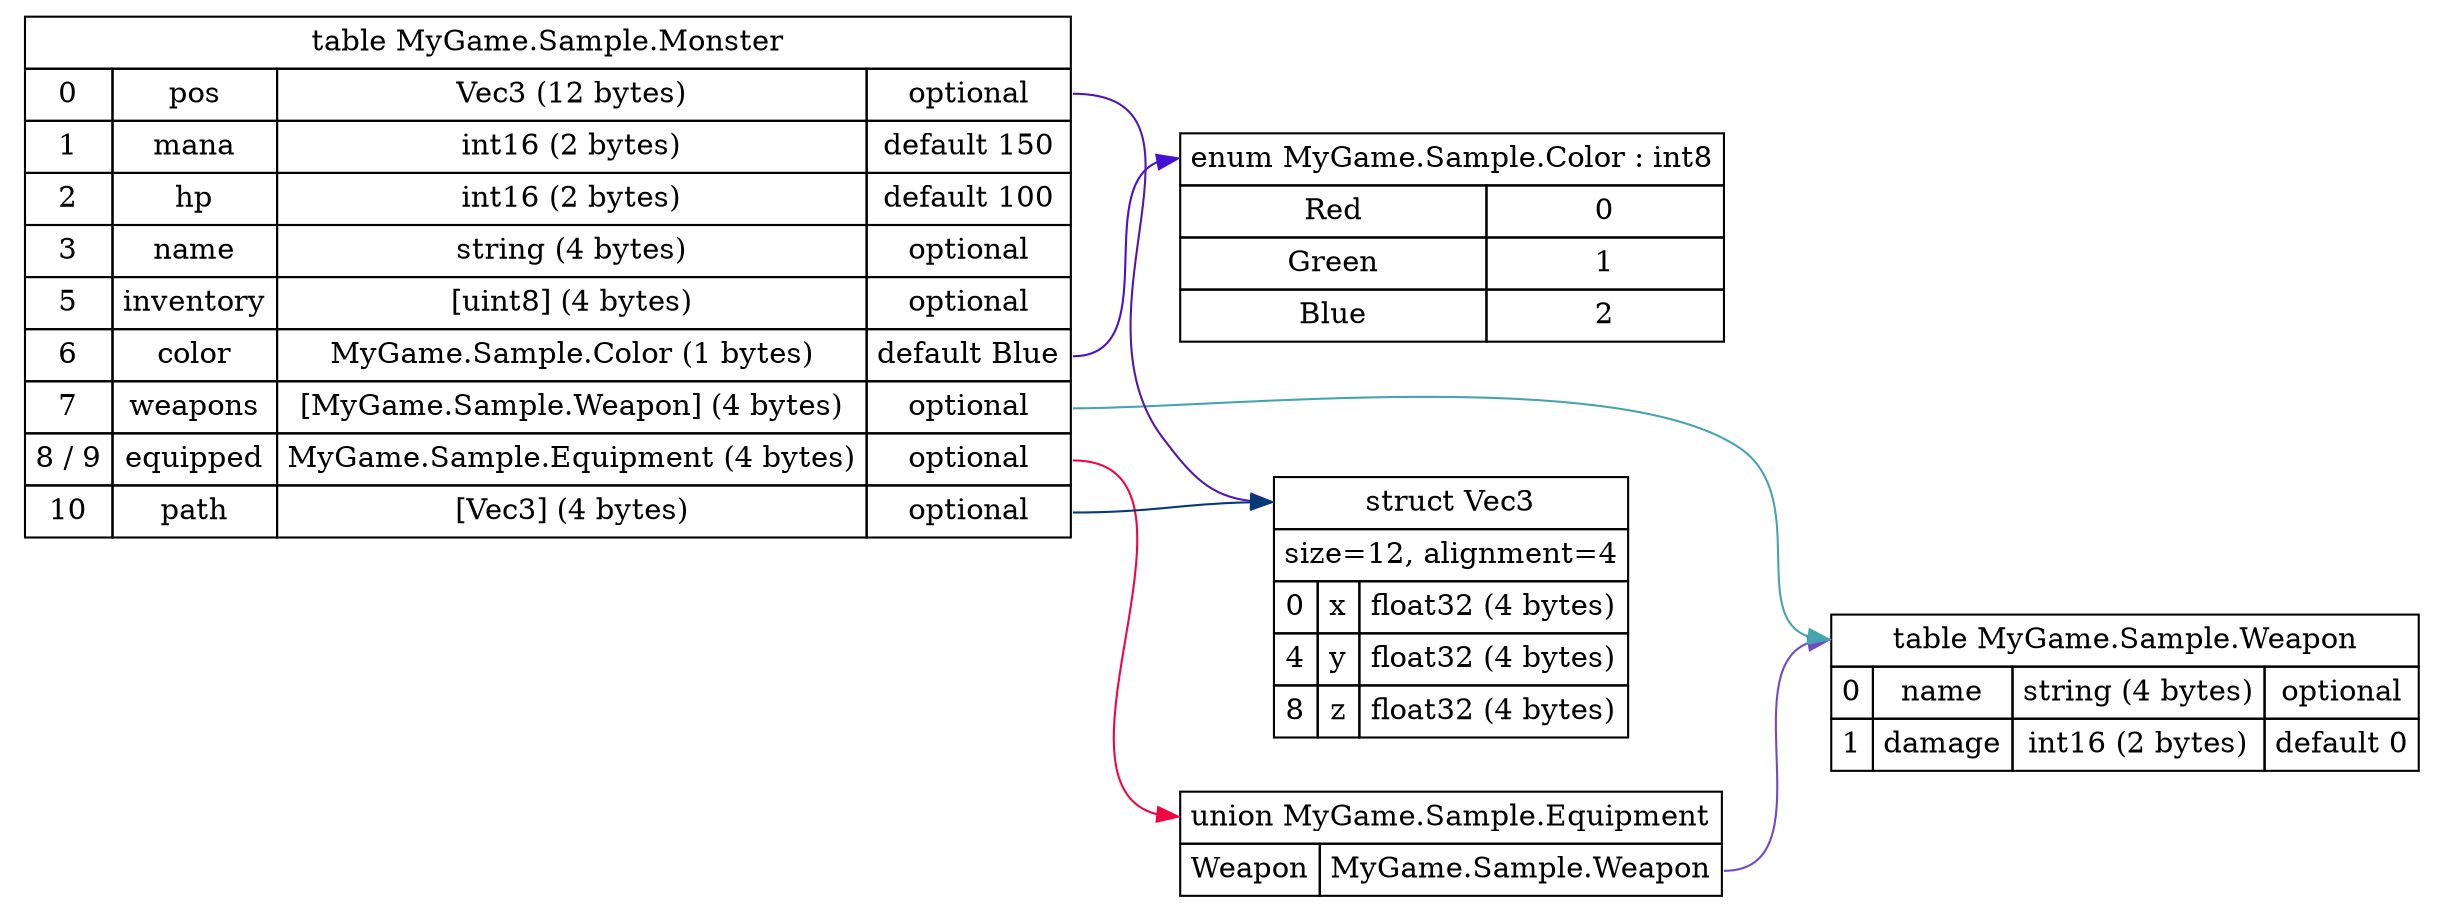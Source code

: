 digraph G
{
  node[ shape = none ];
  rankdir=LR;

  decl0[ label=<
    <TABLE BORDER="0" CELLBORDER="1" CELLSPACING="0" CELLPADDING="4">
      <TR>
        <TD colspan="2" PORT="name">enum MyGame.Sample.Color : int8</TD>
      </TR>
      <TR>
        <TD>Red</TD>
        <TD>0</TD>
      </TR>
      <TR>
        <TD>Green</TD>
        <TD>1</TD>
      </TR>
      <TR>
        <TD>Blue</TD>
        <TD>2</TD>
      </TR>
    </TABLE>>
  ];

  decl1[ label=<
    <TABLE BORDER="0" CELLBORDER="1" CELLSPACING="0" CELLPADDING="4">
      <TR>
        <TD colspan="3" PORT="name">union MyGame.Sample.Equipment</TD>
      </TR>
      <TR>
        <TD>Weapon</TD>
        <TD PORT="p0">MyGame.Sample.Weapon</TD>
      </TR>
    </TABLE>>
  ];
  decl1:p0:e -> decl4:name [color = "#6e4ac9"];

  decl2[ label=<
    <TABLE BORDER="0" CELLBORDER="1" CELLSPACING="0" CELLPADDING="4">
      <TR>
        <TD colspan="3" PORT="name">struct Vec3</TD>
      </TR>
      <TR>
        <TD colspan="3">size=12, alignment=4</TD>
      </TR>
      <TR>
        <TD>0</TD>
        <TD>x</TD>
        <TD PORT="p0">float32 (4 bytes)</TD>
      </TR>
      <TR>
        <TD>4</TD>
        <TD>y</TD>
        <TD PORT="p1">float32 (4 bytes)</TD>
      </TR>
      <TR>
        <TD>8</TD>
        <TD>z</TD>
        <TD PORT="p2">float32 (4 bytes)</TD>
      </TR>
    </TABLE>>
  ];

  decl3[ label=<
    <TABLE BORDER="0" CELLBORDER="1" CELLSPACING="0" CELLPADDING="4">
      <TR>
        <TD colspan="4" PORT="name">table MyGame.Sample.Monster</TD>
      </TR>
      <TR>
        <TD>0</TD>
        <TD>pos</TD>
        <TD>Vec3 (12 bytes)</TD>
        <TD PORT="p0">optional</TD>
      </TR>
      <TR>
        <TD>1</TD>
        <TD>mana</TD>
        <TD>int16 (2 bytes)</TD>
        <TD PORT="p1">default 150</TD>
      </TR>
      <TR>
        <TD>2</TD>
        <TD>hp</TD>
        <TD>int16 (2 bytes)</TD>
        <TD PORT="p2">default 100</TD>
      </TR>
      <TR>
        <TD>3</TD>
        <TD>name</TD>
        <TD>string (4 bytes)</TD>
        <TD PORT="p3">optional</TD>
      </TR>
      <TR>
        <TD>5</TD>
        <TD>inventory</TD>
        <TD>[uint8] (4 bytes)</TD>
        <TD PORT="p4">optional</TD>
      </TR>
      <TR>
        <TD>6</TD>
        <TD>color</TD>
        <TD>MyGame.Sample.Color (1 bytes)</TD>
        <TD PORT="p5">default Blue</TD>
      </TR>
      <TR>
        <TD>7</TD>
        <TD>weapons</TD>
        <TD>[MyGame.Sample.Weapon] (4 bytes)</TD>
        <TD PORT="p6">optional</TD>
      </TR>
      <TR>
        <TD>8 / 9</TD>
        <TD>equipped</TD>
        <TD>MyGame.Sample.Equipment (4 bytes)</TD>
        <TD PORT="p7">optional</TD>
      </TR>
      <TR>
        <TD>10</TD>
        <TD>path</TD>
        <TD>[Vec3] (4 bytes)</TD>
        <TD PORT="p8">optional</TD>
      </TR></TABLE>>
  ];
  decl3:p0:e -> decl2:name [color = "#5216ad"];
  decl3:p5:e -> decl0:name [color = "#4410d3"];
  decl3:p6:e -> decl4:name [color = "#47a3ad"];
  decl3:p7:e -> decl1:name [color = "#f20444"];
  decl3:p8:e -> decl2:name [color = "#053975"];

  decl4[ label=<
    <TABLE BORDER="0" CELLBORDER="1" CELLSPACING="0" CELLPADDING="4">
      <TR>
        <TD colspan="4" PORT="name">table MyGame.Sample.Weapon</TD>
      </TR>
      <TR>
        <TD>0</TD>
        <TD>name</TD>
        <TD>string (4 bytes)</TD>
        <TD PORT="p0">optional</TD>
      </TR>
      <TR>
        <TD>1</TD>
        <TD>damage</TD>
        <TD>int16 (2 bytes)</TD>
        <TD PORT="p1">default 0</TD>
      </TR></TABLE>>
  ];
}